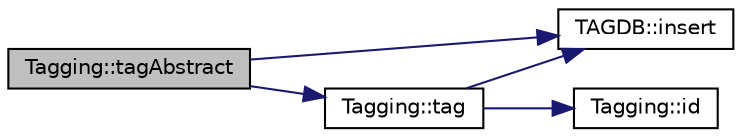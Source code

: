 digraph "Tagging::tagAbstract"
{
 // INTERACTIVE_SVG=YES
 // LATEX_PDF_SIZE
  edge [fontname="Helvetica",fontsize="10",labelfontname="Helvetica",labelfontsize="10"];
  node [fontname="Helvetica",fontsize="10",shape=record];
  rankdir="LR";
  Node270 [label="Tagging::tagAbstract",height=0.2,width=0.4,color="black", fillcolor="grey75", style="filled", fontcolor="black",tooltip=" "];
  Node270 -> Node271 [color="midnightblue",fontsize="10",style="solid",fontname="Helvetica"];
  Node271 [label="TAGDB::insert",height=0.2,width=0.4,color="black", fillcolor="white", style="filled",URL="$class_t_a_g_d_b.html#a9e576bf7931cc64359ea1380fec51f9f",tooltip=" "];
  Node270 -> Node272 [color="midnightblue",fontsize="10",style="solid",fontname="Helvetica"];
  Node272 [label="Tagging::tag",height=0.2,width=0.4,color="black", fillcolor="white", style="filled",URL="$class_tagging.html#a07318e6b117e0d35c9a7a1ad7c00d4d0",tooltip=" "];
  Node272 -> Node273 [color="midnightblue",fontsize="10",style="solid",fontname="Helvetica"];
  Node273 [label="Tagging::id",height=0.2,width=0.4,color="black", fillcolor="white", style="filled",URL="$class_tagging.html#a2b8eb93e771e3f7569420ce900d0e069",tooltip=" "];
  Node272 -> Node271 [color="midnightblue",fontsize="10",style="solid",fontname="Helvetica"];
}
